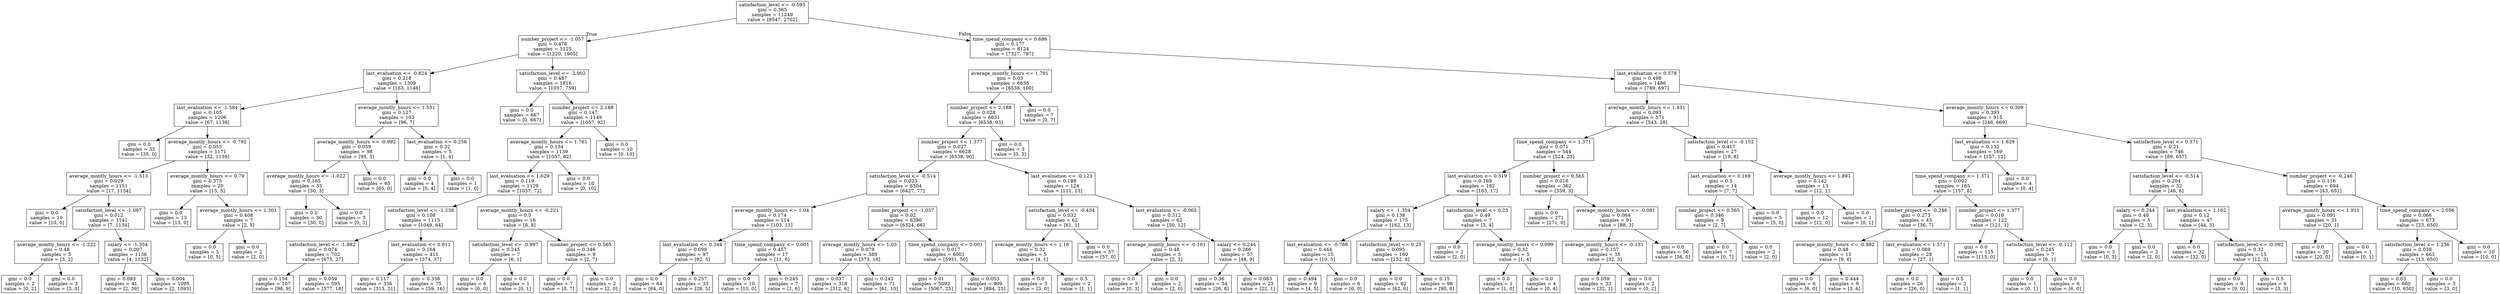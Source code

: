 digraph Tree {
node [shape=box] ;
0 [label="satisfaction_level <= -0.595\ngini = 0.365\nsamples = 11249\nvalue = [8547, 2702]"] ;
1 [label="number_project <= -1.057\ngini = 0.476\nsamples = 3125\nvalue = [1220, 1905]"] ;
0 -> 1 [labeldistance=2.5, labelangle=45, headlabel="True"] ;
2 [label="last_evaluation <= -0.824\ngini = 0.218\nsamples = 1309\nvalue = [163, 1146]"] ;
1 -> 2 ;
3 [label="last_evaluation <= -1.584\ngini = 0.105\nsamples = 1206\nvalue = [67, 1139]"] ;
2 -> 3 ;
4 [label="gini = 0.0\nsamples = 35\nvalue = [35, 0]"] ;
3 -> 4 ;
5 [label="average_montly_hours <= -0.782\ngini = 0.053\nsamples = 1171\nvalue = [32, 1139]"] ;
3 -> 5 ;
6 [label="average_montly_hours <= -1.513\ngini = 0.029\nsamples = 1151\nvalue = [17, 1134]"] ;
5 -> 6 ;
7 [label="gini = 0.0\nsamples = 10\nvalue = [10, 0]"] ;
6 -> 7 ;
8 [label="satisfaction_level <= -1.097\ngini = 0.012\nsamples = 1141\nvalue = [7, 1134]"] ;
6 -> 8 ;
9 [label="average_montly_hours <= -1.222\ngini = 0.48\nsamples = 5\nvalue = [3, 2]"] ;
8 -> 9 ;
10 [label="gini = 0.0\nsamples = 2\nvalue = [0, 2]"] ;
9 -> 10 ;
11 [label="gini = 0.0\nsamples = 3\nvalue = [3, 0]"] ;
9 -> 11 ;
12 [label="salary <= -1.354\ngini = 0.007\nsamples = 1136\nvalue = [4, 1132]"] ;
8 -> 12 ;
13 [label="gini = 0.093\nsamples = 41\nvalue = [2, 39]"] ;
12 -> 13 ;
14 [label="gini = 0.004\nsamples = 1095\nvalue = [2, 1093]"] ;
12 -> 14 ;
15 [label="average_montly_hours <= 0.79\ngini = 0.375\nsamples = 20\nvalue = [15, 5]"] ;
5 -> 15 ;
16 [label="gini = 0.0\nsamples = 13\nvalue = [13, 0]"] ;
15 -> 16 ;
17 [label="average_montly_hours <= 1.301\ngini = 0.408\nsamples = 7\nvalue = [2, 5]"] ;
15 -> 17 ;
18 [label="gini = 0.0\nsamples = 5\nvalue = [0, 5]"] ;
17 -> 18 ;
19 [label="gini = 0.0\nsamples = 2\nvalue = [2, 0]"] ;
17 -> 19 ;
20 [label="average_montly_hours <= 1.551\ngini = 0.127\nsamples = 103\nvalue = [96, 7]"] ;
2 -> 20 ;
21 [label="average_montly_hours <= -0.992\ngini = 0.059\nsamples = 98\nvalue = [95, 3]"] ;
20 -> 21 ;
22 [label="average_montly_hours <= -1.022\ngini = 0.165\nsamples = 33\nvalue = [30, 3]"] ;
21 -> 22 ;
23 [label="gini = 0.0\nsamples = 30\nvalue = [30, 0]"] ;
22 -> 23 ;
24 [label="gini = 0.0\nsamples = 3\nvalue = [0, 3]"] ;
22 -> 24 ;
25 [label="gini = 0.0\nsamples = 65\nvalue = [65, 0]"] ;
21 -> 25 ;
26 [label="last_evaluation <= 0.256\ngini = 0.32\nsamples = 5\nvalue = [1, 4]"] ;
20 -> 26 ;
27 [label="gini = 0.0\nsamples = 4\nvalue = [0, 4]"] ;
26 -> 27 ;
28 [label="gini = 0.0\nsamples = 1\nvalue = [1, 0]"] ;
26 -> 28 ;
29 [label="satisfaction_level <= -2.002\ngini = 0.487\nsamples = 1816\nvalue = [1057, 759]"] ;
1 -> 29 ;
30 [label="gini = 0.0\nsamples = 667\nvalue = [0, 667]"] ;
29 -> 30 ;
31 [label="number_project <= 2.188\ngini = 0.147\nsamples = 1149\nvalue = [1057, 92]"] ;
29 -> 31 ;
32 [label="average_montly_hours <= 1.761\ngini = 0.134\nsamples = 1139\nvalue = [1057, 82]"] ;
31 -> 32 ;
33 [label="last_evaluation <= 1.629\ngini = 0.119\nsamples = 1129\nvalue = [1057, 72]"] ;
32 -> 33 ;
34 [label="satisfaction_level <= -1.238\ngini = 0.108\nsamples = 1113\nvalue = [1049, 64]"] ;
33 -> 34 ;
35 [label="satisfaction_level <= -1.882\ngini = 0.074\nsamples = 702\nvalue = [675, 27]"] ;
34 -> 35 ;
36 [label="gini = 0.154\nsamples = 107\nvalue = [98, 9]"] ;
35 -> 36 ;
37 [label="gini = 0.059\nsamples = 595\nvalue = [577, 18]"] ;
35 -> 37 ;
38 [label="last_evaluation <= 0.811\ngini = 0.164\nsamples = 411\nvalue = [374, 37]"] ;
34 -> 38 ;
39 [label="gini = 0.117\nsamples = 336\nvalue = [315, 21]"] ;
38 -> 39 ;
40 [label="gini = 0.336\nsamples = 75\nvalue = [59, 16]"] ;
38 -> 40 ;
41 [label="average_montly_hours <= -0.221\ngini = 0.5\nsamples = 16\nvalue = [8, 8]"] ;
33 -> 41 ;
42 [label="satisfaction_level <= -0.997\ngini = 0.245\nsamples = 7\nvalue = [6, 1]"] ;
41 -> 42 ;
43 [label="gini = 0.0\nsamples = 6\nvalue = [6, 0]"] ;
42 -> 43 ;
44 [label="gini = 0.0\nsamples = 1\nvalue = [0, 1]"] ;
42 -> 44 ;
45 [label="number_project <= 0.565\ngini = 0.346\nsamples = 9\nvalue = [2, 7]"] ;
41 -> 45 ;
46 [label="gini = 0.0\nsamples = 7\nvalue = [0, 7]"] ;
45 -> 46 ;
47 [label="gini = 0.0\nsamples = 2\nvalue = [2, 0]"] ;
45 -> 47 ;
48 [label="gini = 0.0\nsamples = 10\nvalue = [0, 10]"] ;
32 -> 48 ;
49 [label="gini = 0.0\nsamples = 10\nvalue = [0, 10]"] ;
31 -> 49 ;
50 [label="time_spend_company <= 0.686\ngini = 0.177\nsamples = 8124\nvalue = [7327, 797]"] ;
0 -> 50 [labeldistance=2.5, labelangle=-45, headlabel="False"] ;
51 [label="average_montly_hours <= 1.791\ngini = 0.03\nsamples = 6638\nvalue = [6538, 100]"] ;
50 -> 51 ;
52 [label="number_project <= 2.188\ngini = 0.028\nsamples = 6631\nvalue = [6538, 93]"] ;
51 -> 52 ;
53 [label="number_project <= 1.377\ngini = 0.027\nsamples = 6628\nvalue = [6538, 90]"] ;
52 -> 53 ;
54 [label="satisfaction_level <= -0.514\ngini = 0.023\nsamples = 6504\nvalue = [6427, 77]"] ;
53 -> 54 ;
55 [label="average_montly_hours <= 1.04\ngini = 0.174\nsamples = 114\nvalue = [103, 11]"] ;
54 -> 55 ;
56 [label="last_evaluation <= 0.344\ngini = 0.098\nsamples = 97\nvalue = [92, 5]"] ;
55 -> 56 ;
57 [label="gini = 0.0\nsamples = 64\nvalue = [64, 0]"] ;
56 -> 57 ;
58 [label="gini = 0.257\nsamples = 33\nvalue = [28, 5]"] ;
56 -> 58 ;
59 [label="time_spend_company <= 0.001\ngini = 0.457\nsamples = 17\nvalue = [11, 6]"] ;
55 -> 59 ;
60 [label="gini = 0.0\nsamples = 10\nvalue = [10, 0]"] ;
59 -> 60 ;
61 [label="gini = 0.245\nsamples = 7\nvalue = [1, 6]"] ;
59 -> 61 ;
62 [label="number_project <= -1.057\ngini = 0.02\nsamples = 6390\nvalue = [6324, 66]"] ;
54 -> 62 ;
63 [label="average_montly_hours <= 1.03\ngini = 0.079\nsamples = 389\nvalue = [373, 16]"] ;
62 -> 63 ;
64 [label="gini = 0.037\nsamples = 318\nvalue = [312, 6]"] ;
63 -> 64 ;
65 [label="gini = 0.242\nsamples = 71\nvalue = [61, 10]"] ;
63 -> 65 ;
66 [label="time_spend_company <= 0.001\ngini = 0.017\nsamples = 6001\nvalue = [5951, 50]"] ;
62 -> 66 ;
67 [label="gini = 0.01\nsamples = 5092\nvalue = [5067, 25]"] ;
66 -> 67 ;
68 [label="gini = 0.053\nsamples = 909\nvalue = [884, 25]"] ;
66 -> 68 ;
69 [label="last_evaluation <= -0.123\ngini = 0.188\nsamples = 124\nvalue = [111, 13]"] ;
53 -> 69 ;
70 [label="satisfaction_level <= -0.434\ngini = 0.032\nsamples = 62\nvalue = [61, 1]"] ;
69 -> 70 ;
71 [label="average_montly_hours <= 1.16\ngini = 0.32\nsamples = 5\nvalue = [4, 1]"] ;
70 -> 71 ;
72 [label="gini = 0.0\nsamples = 3\nvalue = [3, 0]"] ;
71 -> 72 ;
73 [label="gini = 0.5\nsamples = 2\nvalue = [1, 1]"] ;
71 -> 73 ;
74 [label="gini = 0.0\nsamples = 57\nvalue = [57, 0]"] ;
70 -> 74 ;
75 [label="last_evaluation <= -0.065\ngini = 0.312\nsamples = 62\nvalue = [50, 12]"] ;
69 -> 75 ;
76 [label="average_montly_hours <= -0.101\ngini = 0.48\nsamples = 5\nvalue = [2, 3]"] ;
75 -> 76 ;
77 [label="gini = 0.0\nsamples = 3\nvalue = [0, 3]"] ;
76 -> 77 ;
78 [label="gini = 0.0\nsamples = 2\nvalue = [2, 0]"] ;
76 -> 78 ;
79 [label="salary <= 0.244\ngini = 0.266\nsamples = 57\nvalue = [48, 9]"] ;
75 -> 79 ;
80 [label="gini = 0.36\nsamples = 34\nvalue = [26, 8]"] ;
79 -> 80 ;
81 [label="gini = 0.083\nsamples = 23\nvalue = [22, 1]"] ;
79 -> 81 ;
82 [label="gini = 0.0\nsamples = 3\nvalue = [0, 3]"] ;
52 -> 82 ;
83 [label="gini = 0.0\nsamples = 7\nvalue = [0, 7]"] ;
51 -> 83 ;
84 [label="last_evaluation <= 0.578\ngini = 0.498\nsamples = 1486\nvalue = [789, 697]"] ;
50 -> 84 ;
85 [label="average_montly_hours <= 1.431\ngini = 0.093\nsamples = 571\nvalue = [543, 28]"] ;
84 -> 85 ;
86 [label="time_spend_company <= 1.371\ngini = 0.071\nsamples = 544\nvalue = [524, 20]"] ;
85 -> 86 ;
87 [label="last_evaluation <= 0.519\ngini = 0.169\nsamples = 182\nvalue = [165, 17]"] ;
86 -> 87 ;
88 [label="salary <= -1.354\ngini = 0.138\nsamples = 175\nvalue = [162, 13]"] ;
87 -> 88 ;
89 [label="last_evaluation <= -0.766\ngini = 0.444\nsamples = 15\nvalue = [10, 5]"] ;
88 -> 89 ;
90 [label="gini = 0.494\nsamples = 9\nvalue = [4, 5]"] ;
89 -> 90 ;
91 [label="gini = 0.0\nsamples = 6\nvalue = [6, 0]"] ;
89 -> 91 ;
92 [label="satisfaction_level <= 0.25\ngini = 0.095\nsamples = 160\nvalue = [152, 8]"] ;
88 -> 92 ;
93 [label="gini = 0.0\nsamples = 62\nvalue = [62, 0]"] ;
92 -> 93 ;
94 [label="gini = 0.15\nsamples = 98\nvalue = [90, 8]"] ;
92 -> 94 ;
95 [label="satisfaction_level <= 0.23\ngini = 0.49\nsamples = 7\nvalue = [3, 4]"] ;
87 -> 95 ;
96 [label="gini = 0.0\nsamples = 2\nvalue = [2, 0]"] ;
95 -> 96 ;
97 [label="average_montly_hours <= 0.099\ngini = 0.32\nsamples = 5\nvalue = [1, 4]"] ;
95 -> 97 ;
98 [label="gini = 0.0\nsamples = 1\nvalue = [1, 0]"] ;
97 -> 98 ;
99 [label="gini = 0.0\nsamples = 4\nvalue = [0, 4]"] ;
97 -> 99 ;
100 [label="number_project <= 0.565\ngini = 0.016\nsamples = 362\nvalue = [359, 3]"] ;
86 -> 100 ;
101 [label="gini = 0.0\nsamples = 271\nvalue = [271, 0]"] ;
100 -> 101 ;
102 [label="average_montly_hours <= -0.081\ngini = 0.064\nsamples = 91\nvalue = [88, 3]"] ;
100 -> 102 ;
103 [label="average_montly_hours <= -0.131\ngini = 0.157\nsamples = 35\nvalue = [32, 3]"] ;
102 -> 103 ;
104 [label="gini = 0.059\nsamples = 33\nvalue = [32, 1]"] ;
103 -> 104 ;
105 [label="gini = 0.0\nsamples = 2\nvalue = [0, 2]"] ;
103 -> 105 ;
106 [label="gini = 0.0\nsamples = 56\nvalue = [56, 0]"] ;
102 -> 106 ;
107 [label="satisfaction_level <= -0.152\ngini = 0.417\nsamples = 27\nvalue = [19, 8]"] ;
85 -> 107 ;
108 [label="last_evaluation <= 0.169\ngini = 0.5\nsamples = 14\nvalue = [7, 7]"] ;
107 -> 108 ;
109 [label="number_project <= 0.565\ngini = 0.346\nsamples = 9\nvalue = [2, 7]"] ;
108 -> 109 ;
110 [label="gini = 0.0\nsamples = 7\nvalue = [0, 7]"] ;
109 -> 110 ;
111 [label="gini = 0.0\nsamples = 2\nvalue = [2, 0]"] ;
109 -> 111 ;
112 [label="gini = 0.0\nsamples = 5\nvalue = [5, 0]"] ;
108 -> 112 ;
113 [label="average_montly_hours <= 1.891\ngini = 0.142\nsamples = 13\nvalue = [12, 1]"] ;
107 -> 113 ;
114 [label="gini = 0.0\nsamples = 12\nvalue = [12, 0]"] ;
113 -> 114 ;
115 [label="gini = 0.0\nsamples = 1\nvalue = [0, 1]"] ;
113 -> 115 ;
116 [label="average_montly_hours <= 0.309\ngini = 0.393\nsamples = 915\nvalue = [246, 669]"] ;
84 -> 116 ;
117 [label="last_evaluation <= 1.629\ngini = 0.132\nsamples = 169\nvalue = [157, 12]"] ;
116 -> 117 ;
118 [label="time_spend_company <= 1.371\ngini = 0.092\nsamples = 165\nvalue = [157, 8]"] ;
117 -> 118 ;
119 [label="number_project <= -0.246\ngini = 0.273\nsamples = 43\nvalue = [36, 7]"] ;
118 -> 119 ;
120 [label="average_montly_hours <= -0.882\ngini = 0.48\nsamples = 15\nvalue = [9, 6]"] ;
119 -> 120 ;
121 [label="gini = 0.0\nsamples = 6\nvalue = [6, 0]"] ;
120 -> 121 ;
122 [label="gini = 0.444\nsamples = 9\nvalue = [3, 6]"] ;
120 -> 122 ;
123 [label="last_evaluation <= 1.571\ngini = 0.069\nsamples = 28\nvalue = [27, 1]"] ;
119 -> 123 ;
124 [label="gini = 0.0\nsamples = 26\nvalue = [26, 0]"] ;
123 -> 124 ;
125 [label="gini = 0.5\nsamples = 2\nvalue = [1, 1]"] ;
123 -> 125 ;
126 [label="number_project <= 1.377\ngini = 0.016\nsamples = 122\nvalue = [121, 1]"] ;
118 -> 126 ;
127 [label="gini = 0.0\nsamples = 115\nvalue = [115, 0]"] ;
126 -> 127 ;
128 [label="satisfaction_level <= -0.112\ngini = 0.245\nsamples = 7\nvalue = [6, 1]"] ;
126 -> 128 ;
129 [label="gini = 0.0\nsamples = 1\nvalue = [0, 1]"] ;
128 -> 129 ;
130 [label="gini = 0.0\nsamples = 6\nvalue = [6, 0]"] ;
128 -> 130 ;
131 [label="gini = 0.0\nsamples = 4\nvalue = [0, 4]"] ;
117 -> 131 ;
132 [label="satisfaction_level <= 0.371\ngini = 0.21\nsamples = 746\nvalue = [89, 657]"] ;
116 -> 132 ;
133 [label="satisfaction_level <= -0.514\ngini = 0.204\nsamples = 52\nvalue = [46, 6]"] ;
132 -> 133 ;
134 [label="salary <= 0.244\ngini = 0.48\nsamples = 5\nvalue = [2, 3]"] ;
133 -> 134 ;
135 [label="gini = 0.0\nsamples = 3\nvalue = [0, 3]"] ;
134 -> 135 ;
136 [label="gini = 0.0\nsamples = 2\nvalue = [2, 0]"] ;
134 -> 136 ;
137 [label="last_evaluation <= 1.162\ngini = 0.12\nsamples = 47\nvalue = [44, 3]"] ;
133 -> 137 ;
138 [label="gini = 0.0\nsamples = 32\nvalue = [32, 0]"] ;
137 -> 138 ;
139 [label="satisfaction_level <= -0.092\ngini = 0.32\nsamples = 15\nvalue = [12, 3]"] ;
137 -> 139 ;
140 [label="gini = 0.0\nsamples = 9\nvalue = [9, 0]"] ;
139 -> 140 ;
141 [label="gini = 0.5\nsamples = 6\nvalue = [3, 3]"] ;
139 -> 141 ;
142 [label="number_project <= -0.246\ngini = 0.116\nsamples = 694\nvalue = [43, 651]"] ;
132 -> 142 ;
143 [label="average_montly_hours <= 1.911\ngini = 0.091\nsamples = 21\nvalue = [20, 1]"] ;
142 -> 143 ;
144 [label="gini = 0.0\nsamples = 20\nvalue = [20, 0]"] ;
143 -> 144 ;
145 [label="gini = 0.0\nsamples = 1\nvalue = [0, 1]"] ;
143 -> 145 ;
146 [label="time_spend_company <= 2.056\ngini = 0.066\nsamples = 673\nvalue = [23, 650]"] ;
142 -> 146 ;
147 [label="satisfaction_level <= 1.256\ngini = 0.038\nsamples = 663\nvalue = [13, 650]"] ;
146 -> 147 ;
148 [label="gini = 0.03\nsamples = 660\nvalue = [10, 650]"] ;
147 -> 148 ;
149 [label="gini = 0.0\nsamples = 3\nvalue = [3, 0]"] ;
147 -> 149 ;
150 [label="gini = 0.0\nsamples = 10\nvalue = [10, 0]"] ;
146 -> 150 ;
}
